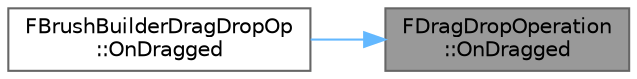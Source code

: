 digraph "FDragDropOperation::OnDragged"
{
 // INTERACTIVE_SVG=YES
 // LATEX_PDF_SIZE
  bgcolor="transparent";
  edge [fontname=Helvetica,fontsize=10,labelfontname=Helvetica,labelfontsize=10];
  node [fontname=Helvetica,fontsize=10,shape=box,height=0.2,width=0.4];
  rankdir="RL";
  Node1 [id="Node000001",label="FDragDropOperation\l::OnDragged",height=0.2,width=0.4,color="gray40", fillcolor="grey60", style="filled", fontcolor="black",tooltip="Called when the mouse was moved during a drag and drop operation."];
  Node1 -> Node2 [id="edge1_Node000001_Node000002",dir="back",color="steelblue1",style="solid",tooltip=" "];
  Node2 [id="Node000002",label="FBrushBuilderDragDropOp\l::OnDragged",height=0.2,width=0.4,color="grey40", fillcolor="white", style="filled",URL="$dd/d3b/classFBrushBuilderDragDropOp.html#ab5f41cfd5f6f82e1e1cd45da0c0e57d4",tooltip=" "];
}
